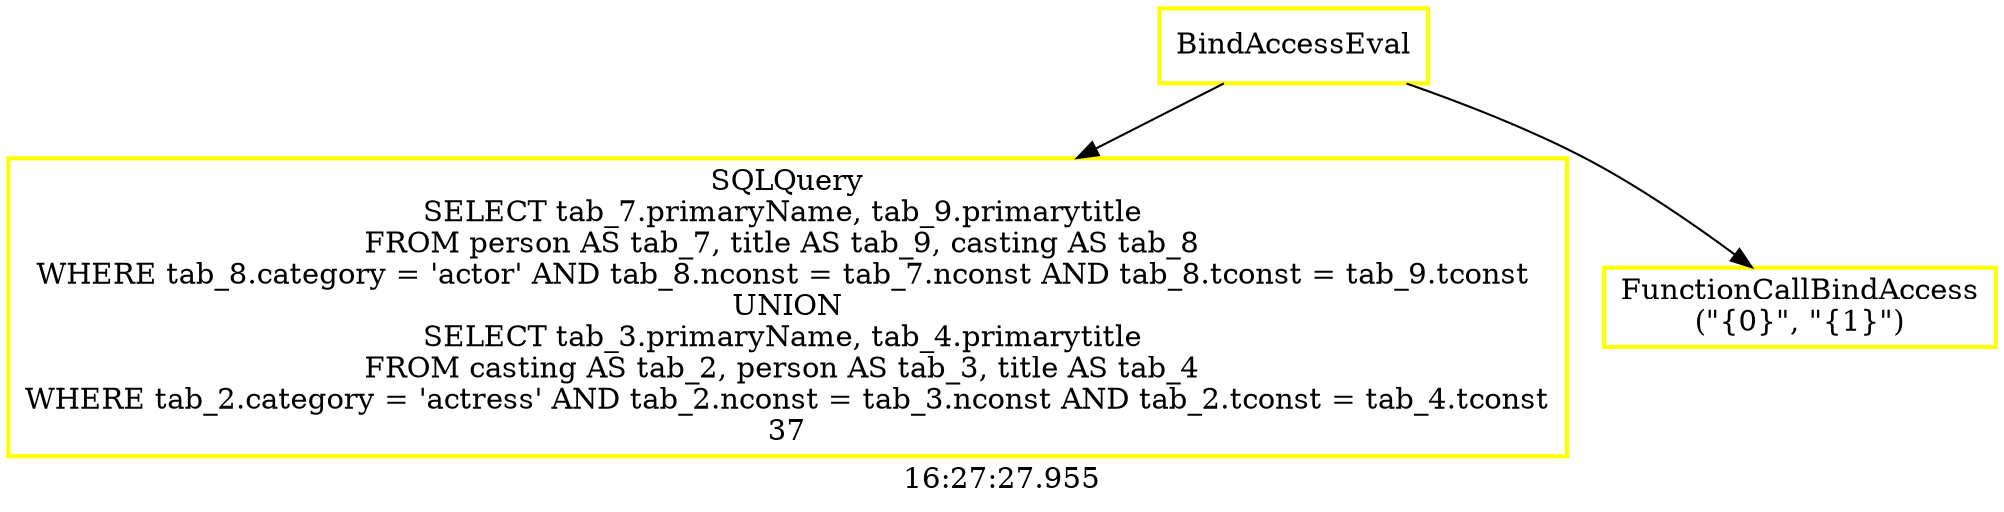 digraph  g{ graph[label = "16:27:27.955"]
node [shape=rectangle, color=black, fontcolor=black, style=bold] edge [color=black] 0 [label="BindAccessEval", color = yellow] ; 
1 [label="SQLQuery
SELECT tab_7.primaryName, tab_9.primarytitle 
FROM person AS tab_7, title AS tab_9, casting AS tab_8 
WHERE tab_8.category = 'actor' AND tab_8.nconst = tab_7.nconst AND tab_8.tconst = tab_9.tconst 
UNION
SELECT tab_3.primaryName, tab_4.primarytitle 
FROM casting AS tab_2, person AS tab_3, title AS tab_4 
WHERE tab_2.category = 'actress' AND tab_2.nconst = tab_3.nconst AND tab_2.tconst = tab_4.tconst
37", color = yellow] ; 
0 -> 1 ; 
2 [label="FunctionCallBindAccess
(\"{0}\", \"{1}\")", color = yellow] ; 
0 -> 2 ; 
}

